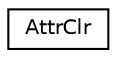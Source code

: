 digraph "Graphical Class Hierarchy"
{
  edge [fontname="Helvetica",fontsize="10",labelfontname="Helvetica",labelfontsize="10"];
  node [fontname="Helvetica",fontsize="10",shape=record];
  rankdir="LR";
  Node1 [label="AttrClr",height=0.2,width=0.4,color="black", fillcolor="white", style="filled",URL="$struct_attr_clr.html"];
}
